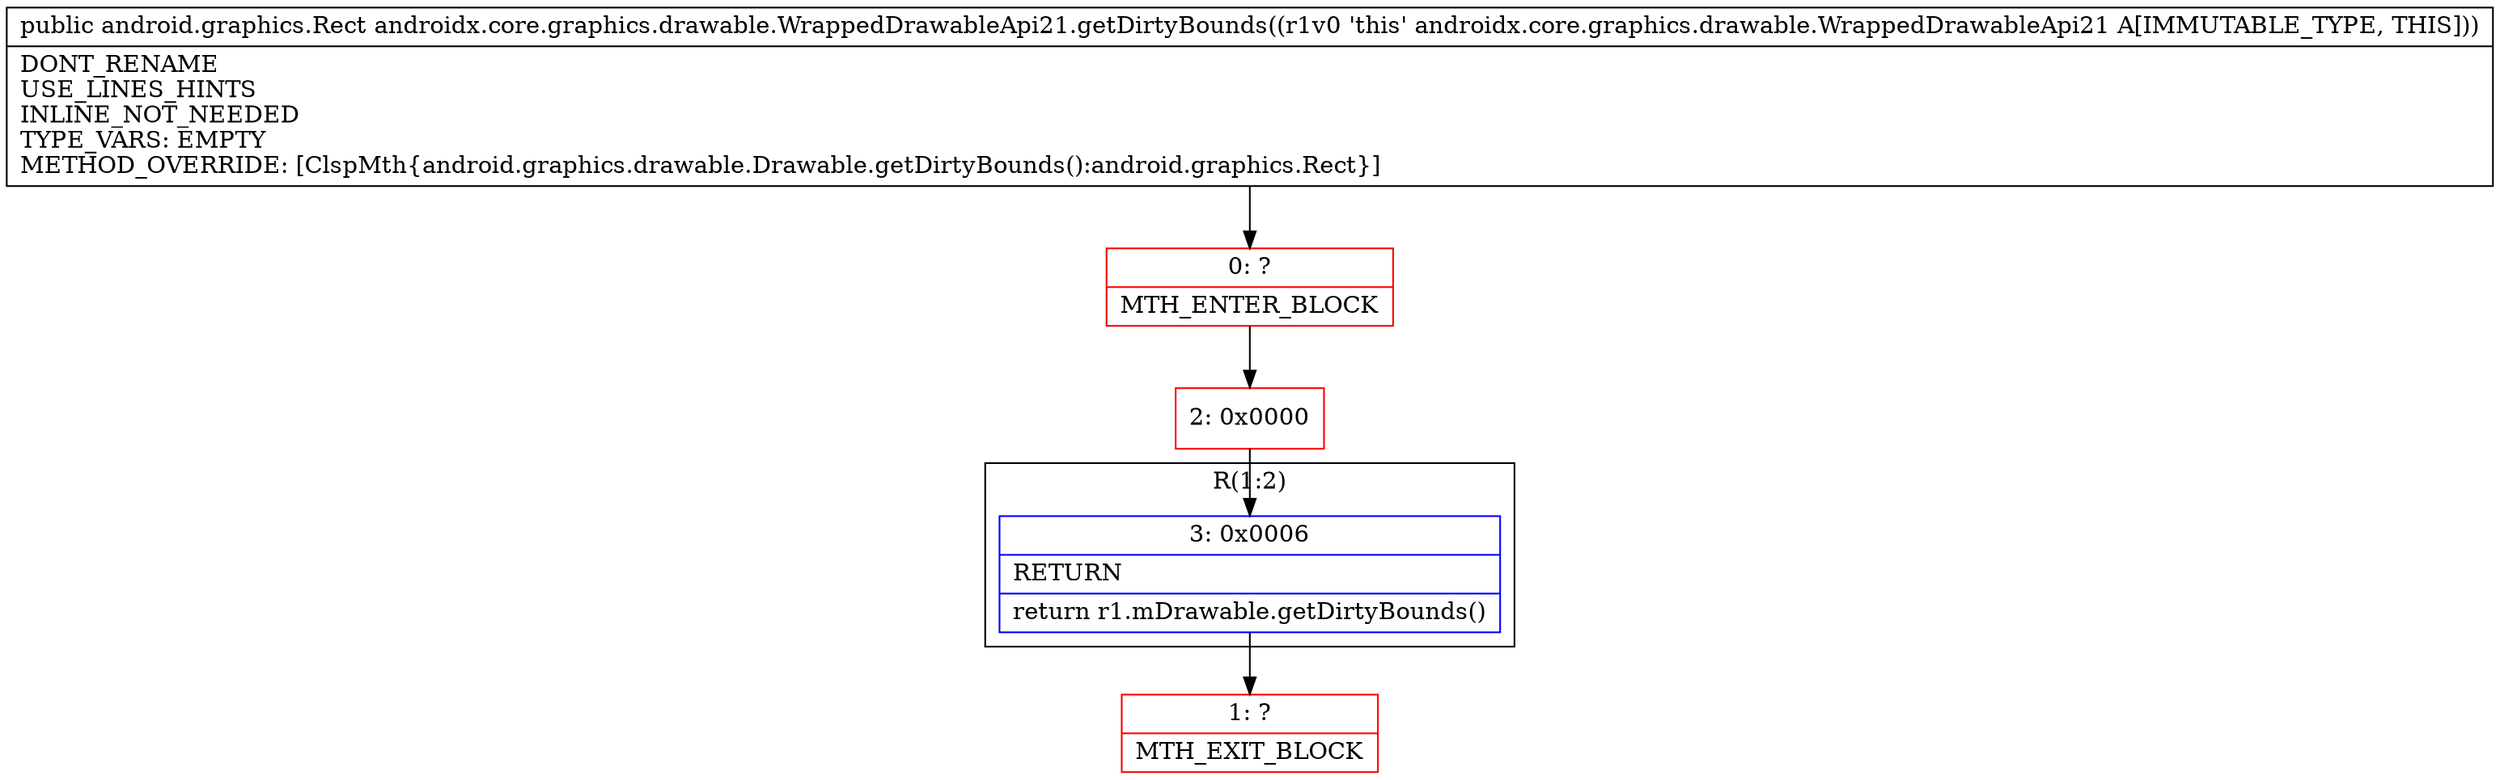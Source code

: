 digraph "CFG forandroidx.core.graphics.drawable.WrappedDrawableApi21.getDirtyBounds()Landroid\/graphics\/Rect;" {
subgraph cluster_Region_754634528 {
label = "R(1:2)";
node [shape=record,color=blue];
Node_3 [shape=record,label="{3\:\ 0x0006|RETURN\l|return r1.mDrawable.getDirtyBounds()\l}"];
}
Node_0 [shape=record,color=red,label="{0\:\ ?|MTH_ENTER_BLOCK\l}"];
Node_2 [shape=record,color=red,label="{2\:\ 0x0000}"];
Node_1 [shape=record,color=red,label="{1\:\ ?|MTH_EXIT_BLOCK\l}"];
MethodNode[shape=record,label="{public android.graphics.Rect androidx.core.graphics.drawable.WrappedDrawableApi21.getDirtyBounds((r1v0 'this' androidx.core.graphics.drawable.WrappedDrawableApi21 A[IMMUTABLE_TYPE, THIS]))  | DONT_RENAME\lUSE_LINES_HINTS\lINLINE_NOT_NEEDED\lTYPE_VARS: EMPTY\lMETHOD_OVERRIDE: [ClspMth\{android.graphics.drawable.Drawable.getDirtyBounds():android.graphics.Rect\}]\l}"];
MethodNode -> Node_0;Node_3 -> Node_1;
Node_0 -> Node_2;
Node_2 -> Node_3;
}

